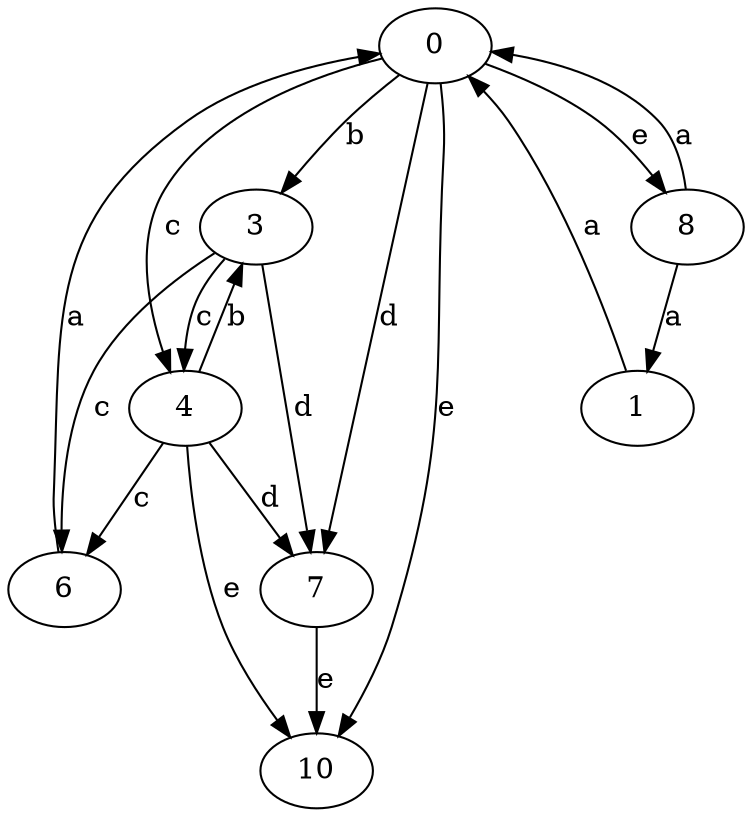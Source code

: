 strict digraph  {
0;
1;
3;
4;
6;
7;
8;
10;
0 -> 3  [label=b];
0 -> 4  [label=c];
0 -> 7  [label=d];
0 -> 8  [label=e];
0 -> 10  [label=e];
1 -> 0  [label=a];
3 -> 4  [label=c];
3 -> 6  [label=c];
3 -> 7  [label=d];
4 -> 3  [label=b];
4 -> 6  [label=c];
4 -> 7  [label=d];
4 -> 10  [label=e];
6 -> 0  [label=a];
7 -> 10  [label=e];
8 -> 0  [label=a];
8 -> 1  [label=a];
}
